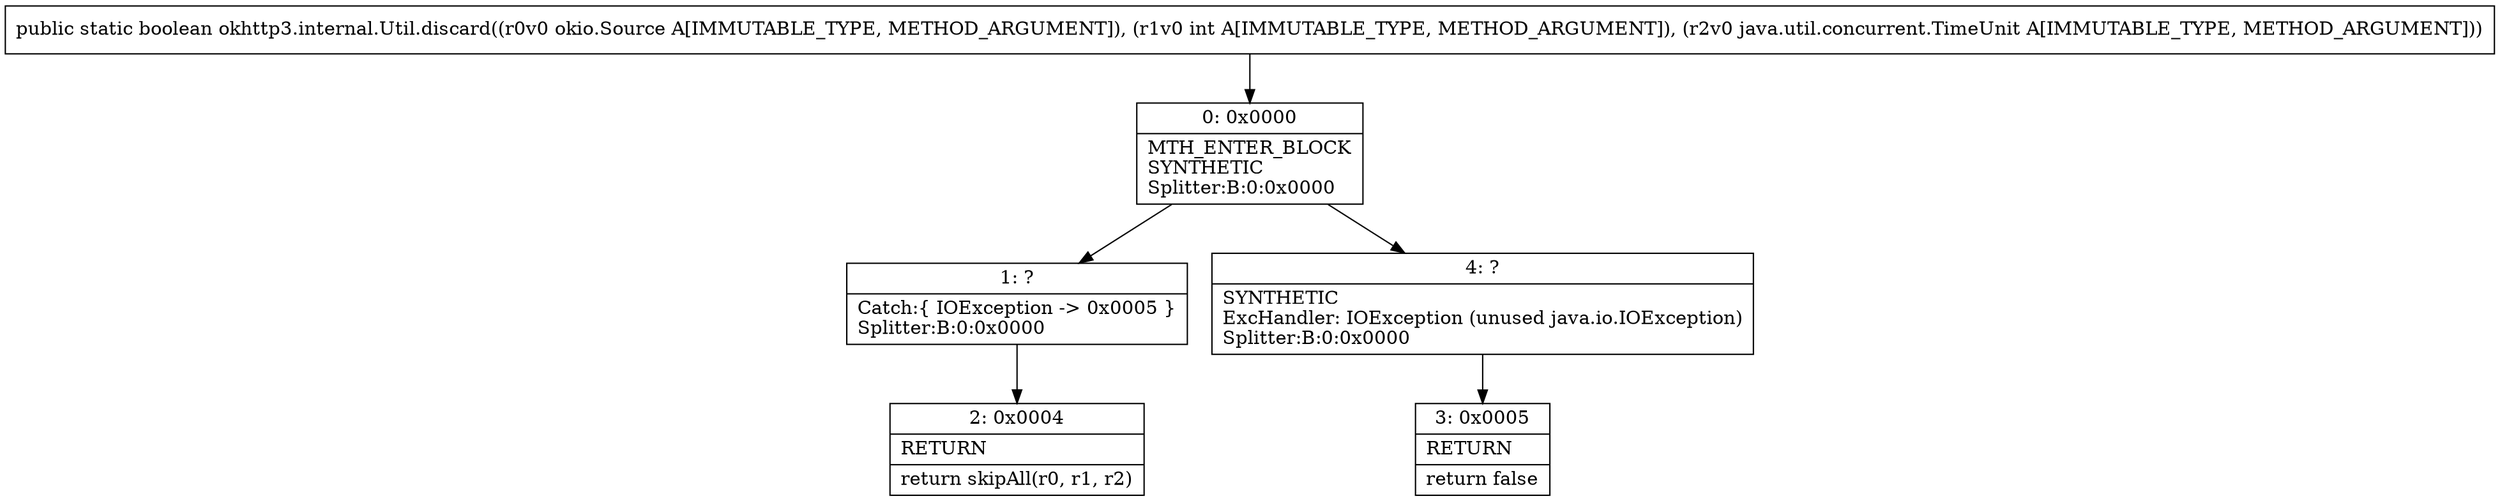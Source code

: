digraph "CFG forokhttp3.internal.Util.discard(Lokio\/Source;ILjava\/util\/concurrent\/TimeUnit;)Z" {
Node_0 [shape=record,label="{0\:\ 0x0000|MTH_ENTER_BLOCK\lSYNTHETIC\lSplitter:B:0:0x0000\l}"];
Node_1 [shape=record,label="{1\:\ ?|Catch:\{ IOException \-\> 0x0005 \}\lSplitter:B:0:0x0000\l}"];
Node_2 [shape=record,label="{2\:\ 0x0004|RETURN\l|return skipAll(r0, r1, r2)\l}"];
Node_3 [shape=record,label="{3\:\ 0x0005|RETURN\l|return false\l}"];
Node_4 [shape=record,label="{4\:\ ?|SYNTHETIC\lExcHandler: IOException (unused java.io.IOException)\lSplitter:B:0:0x0000\l}"];
MethodNode[shape=record,label="{public static boolean okhttp3.internal.Util.discard((r0v0 okio.Source A[IMMUTABLE_TYPE, METHOD_ARGUMENT]), (r1v0 int A[IMMUTABLE_TYPE, METHOD_ARGUMENT]), (r2v0 java.util.concurrent.TimeUnit A[IMMUTABLE_TYPE, METHOD_ARGUMENT])) }"];
MethodNode -> Node_0;
Node_0 -> Node_1;
Node_0 -> Node_4;
Node_1 -> Node_2;
Node_4 -> Node_3;
}

